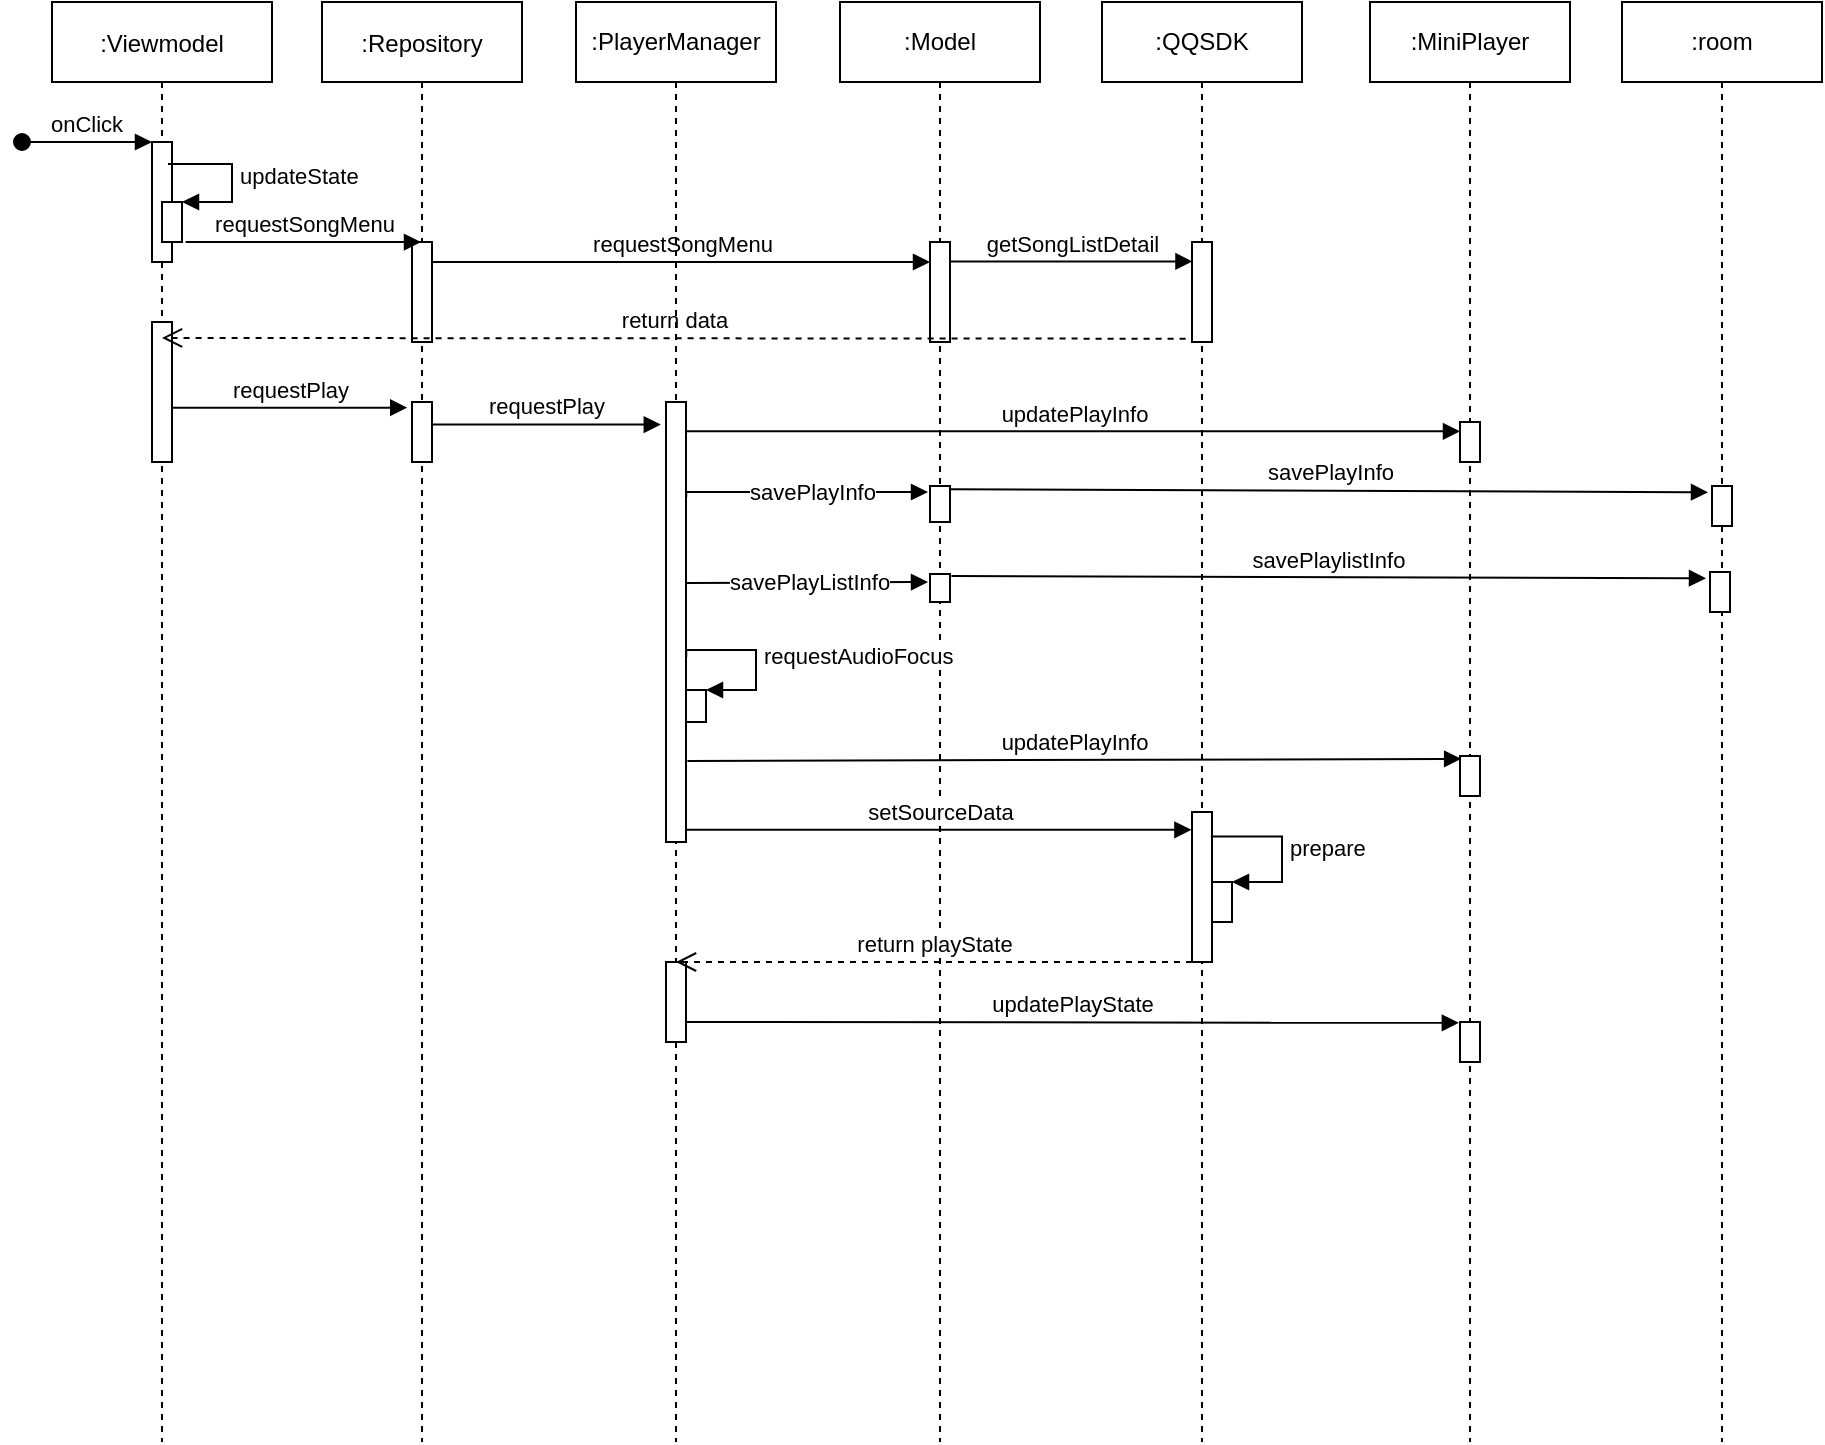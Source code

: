 <mxfile version="15.5.9" type="github">
  <diagram id="kgpKYQtTHZ0yAKxKKP6v" name="推荐歌单播放按钮">
    <mxGraphModel dx="1137" dy="613" grid="1" gridSize="10" guides="1" tooltips="1" connect="1" arrows="1" fold="1" page="1" pageScale="1" pageWidth="850" pageHeight="1100" math="0" shadow="0">
      <root>
        <mxCell id="0" />
        <mxCell id="1" parent="0" />
        <mxCell id="3nuBFxr9cyL0pnOWT2aG-1" value=":Viewmodel" style="shape=umlLifeline;perimeter=lifelinePerimeter;container=1;collapsible=0;recursiveResize=0;rounded=0;shadow=0;strokeWidth=1;" parent="1" vertex="1">
          <mxGeometry x="75" y="80" width="110" height="720" as="geometry" />
        </mxCell>
        <mxCell id="3nuBFxr9cyL0pnOWT2aG-2" value="" style="points=[];perimeter=orthogonalPerimeter;rounded=0;shadow=0;strokeWidth=1;" parent="3nuBFxr9cyL0pnOWT2aG-1" vertex="1">
          <mxGeometry x="50" y="70" width="10" height="60" as="geometry" />
        </mxCell>
        <mxCell id="3nuBFxr9cyL0pnOWT2aG-3" value="onClick" style="verticalAlign=bottom;startArrow=oval;endArrow=block;startSize=8;shadow=0;strokeWidth=1;" parent="3nuBFxr9cyL0pnOWT2aG-1" target="3nuBFxr9cyL0pnOWT2aG-2" edge="1">
          <mxGeometry relative="1" as="geometry">
            <mxPoint x="-15" y="70" as="sourcePoint" />
          </mxGeometry>
        </mxCell>
        <mxCell id="Qp0r34Nz9aP66fYgV8rX-2" value="" style="html=1;points=[];perimeter=orthogonalPerimeter;" parent="3nuBFxr9cyL0pnOWT2aG-1" vertex="1">
          <mxGeometry x="55" y="100" width="10" height="20" as="geometry" />
        </mxCell>
        <mxCell id="Qp0r34Nz9aP66fYgV8rX-3" value="updateState" style="edgeStyle=orthogonalEdgeStyle;html=1;align=left;spacingLeft=2;endArrow=block;rounded=0;entryX=1;entryY=0;" parent="3nuBFxr9cyL0pnOWT2aG-1" target="Qp0r34Nz9aP66fYgV8rX-2" edge="1">
          <mxGeometry relative="1" as="geometry">
            <mxPoint x="58" y="81" as="sourcePoint" />
            <Array as="points">
              <mxPoint x="90" y="81" />
              <mxPoint x="90" y="100" />
            </Array>
          </mxGeometry>
        </mxCell>
        <mxCell id="Qp0r34Nz9aP66fYgV8rX-12" value="" style="html=1;points=[];perimeter=orthogonalPerimeter;" parent="3nuBFxr9cyL0pnOWT2aG-1" vertex="1">
          <mxGeometry x="50" y="160" width="10" height="70" as="geometry" />
        </mxCell>
        <mxCell id="3nuBFxr9cyL0pnOWT2aG-5" value=":Repository" style="shape=umlLifeline;perimeter=lifelinePerimeter;container=1;collapsible=0;recursiveResize=0;rounded=0;shadow=0;strokeWidth=1;" parent="1" vertex="1">
          <mxGeometry x="210" y="80" width="100" height="720" as="geometry" />
        </mxCell>
        <mxCell id="3nuBFxr9cyL0pnOWT2aG-6" value="" style="points=[];perimeter=orthogonalPerimeter;rounded=0;shadow=0;strokeWidth=1;" parent="3nuBFxr9cyL0pnOWT2aG-5" vertex="1">
          <mxGeometry x="45" y="120" width="10" height="50" as="geometry" />
        </mxCell>
        <mxCell id="Qp0r34Nz9aP66fYgV8rX-9" value="requestSongMenu" style="html=1;verticalAlign=bottom;endArrow=block;rounded=0;" parent="3nuBFxr9cyL0pnOWT2aG-5" target="Qp0r34Nz9aP66fYgV8rX-10" edge="1">
          <mxGeometry width="80" relative="1" as="geometry">
            <mxPoint x="55" y="130" as="sourcePoint" />
            <mxPoint x="135" y="130" as="targetPoint" />
          </mxGeometry>
        </mxCell>
        <mxCell id="Qp0r34Nz9aP66fYgV8rX-16" value="" style="html=1;points=[];perimeter=orthogonalPerimeter;" parent="3nuBFxr9cyL0pnOWT2aG-5" vertex="1">
          <mxGeometry x="45" y="200" width="10" height="30" as="geometry" />
        </mxCell>
        <mxCell id="Qp0r34Nz9aP66fYgV8rX-7" value=":Model" style="shape=umlLifeline;perimeter=lifelinePerimeter;whiteSpace=wrap;html=1;container=1;collapsible=0;recursiveResize=0;outlineConnect=0;" parent="1" vertex="1">
          <mxGeometry x="469" y="80" width="100" height="720" as="geometry" />
        </mxCell>
        <mxCell id="Qp0r34Nz9aP66fYgV8rX-10" value="" style="html=1;points=[];perimeter=orthogonalPerimeter;" parent="Qp0r34Nz9aP66fYgV8rX-7" vertex="1">
          <mxGeometry x="45" y="120" width="10" height="50" as="geometry" />
        </mxCell>
        <mxCell id="TKW9vv0dUy3avXd2fPIE-1" value="" style="html=1;points=[];perimeter=orthogonalPerimeter;" vertex="1" parent="Qp0r34Nz9aP66fYgV8rX-7">
          <mxGeometry x="45" y="242" width="10" height="18" as="geometry" />
        </mxCell>
        <mxCell id="TKW9vv0dUy3avXd2fPIE-3" value="" style="html=1;points=[];perimeter=orthogonalPerimeter;" vertex="1" parent="Qp0r34Nz9aP66fYgV8rX-7">
          <mxGeometry x="45" y="286" width="10" height="14" as="geometry" />
        </mxCell>
        <mxCell id="Qp0r34Nz9aP66fYgV8rX-5" value="requestSongMenu" style="html=1;verticalAlign=bottom;endArrow=block;rounded=0;exitX=1.179;exitY=1.003;exitDx=0;exitDy=0;exitPerimeter=0;" parent="1" source="Qp0r34Nz9aP66fYgV8rX-2" target="3nuBFxr9cyL0pnOWT2aG-5" edge="1">
          <mxGeometry relative="1" as="geometry">
            <mxPoint x="99" y="210" as="sourcePoint" />
            <mxPoint x="269.0" y="210.0" as="targetPoint" />
          </mxGeometry>
        </mxCell>
        <mxCell id="Qp0r34Nz9aP66fYgV8rX-11" value="return data" style="html=1;verticalAlign=bottom;endArrow=open;dashed=1;endSize=8;rounded=0;exitX=-0.321;exitY=0.967;exitDx=0;exitDy=0;exitPerimeter=0;entryX=0.5;entryY=0.114;entryDx=0;entryDy=0;entryPerimeter=0;" parent="1" source="Qp0r34Nz9aP66fYgV8rX-21" target="Qp0r34Nz9aP66fYgV8rX-12" edge="1">
          <mxGeometry relative="1" as="geometry">
            <mxPoint x="480" y="270" as="sourcePoint" />
            <mxPoint x="140" y="248" as="targetPoint" />
          </mxGeometry>
        </mxCell>
        <mxCell id="Qp0r34Nz9aP66fYgV8rX-13" value=":PlayerManager" style="shape=umlLifeline;perimeter=lifelinePerimeter;whiteSpace=wrap;html=1;container=1;collapsible=0;recursiveResize=0;outlineConnect=0;" parent="1" vertex="1">
          <mxGeometry x="337" y="80" width="100" height="720" as="geometry" />
        </mxCell>
        <mxCell id="Qp0r34Nz9aP66fYgV8rX-19" value="" style="html=1;points=[];perimeter=orthogonalPerimeter;" parent="Qp0r34Nz9aP66fYgV8rX-13" vertex="1">
          <mxGeometry x="45" y="200" width="10" height="220" as="geometry" />
        </mxCell>
        <mxCell id="Qp0r34Nz9aP66fYgV8rX-24" value="updatePlayInfo" style="html=1;verticalAlign=bottom;endArrow=block;rounded=0;" parent="Qp0r34Nz9aP66fYgV8rX-13" target="Qp0r34Nz9aP66fYgV8rX-25" edge="1">
          <mxGeometry width="80" relative="1" as="geometry">
            <mxPoint x="55" y="214.66" as="sourcePoint" />
            <mxPoint x="446.5" y="214.66" as="targetPoint" />
          </mxGeometry>
        </mxCell>
        <mxCell id="Qp0r34Nz9aP66fYgV8rX-29" value="" style="html=1;points=[];perimeter=orthogonalPerimeter;" parent="Qp0r34Nz9aP66fYgV8rX-13" vertex="1">
          <mxGeometry x="55" y="344" width="10" height="16" as="geometry" />
        </mxCell>
        <mxCell id="Qp0r34Nz9aP66fYgV8rX-30" value="requestAudioFocus" style="edgeStyle=orthogonalEdgeStyle;html=1;align=left;spacingLeft=2;endArrow=block;rounded=0;entryX=1;entryY=0;exitX=1.014;exitY=0.311;exitDx=0;exitDy=0;exitPerimeter=0;" parent="Qp0r34Nz9aP66fYgV8rX-13" target="Qp0r34Nz9aP66fYgV8rX-29" edge="1">
          <mxGeometry relative="1" as="geometry">
            <mxPoint x="55.14" y="327.54" as="sourcePoint" />
            <Array as="points">
              <mxPoint x="55" y="324" />
              <mxPoint x="90" y="324" />
              <mxPoint x="90" y="344" />
            </Array>
          </mxGeometry>
        </mxCell>
        <mxCell id="TKW9vv0dUy3avXd2fPIE-17" value="" style="html=1;points=[];perimeter=orthogonalPerimeter;" vertex="1" parent="Qp0r34Nz9aP66fYgV8rX-13">
          <mxGeometry x="45" y="480" width="10" height="40" as="geometry" />
        </mxCell>
        <mxCell id="TKW9vv0dUy3avXd2fPIE-18" value="updatePlayState" style="html=1;verticalAlign=bottom;endArrow=block;rounded=0;entryX=-0.057;entryY=0.021;entryDx=0;entryDy=0;entryPerimeter=0;" edge="1" parent="Qp0r34Nz9aP66fYgV8rX-13" target="TKW9vv0dUy3avXd2fPIE-19">
          <mxGeometry width="80" relative="1" as="geometry">
            <mxPoint x="55" y="510" as="sourcePoint" />
            <mxPoint x="135" y="510" as="targetPoint" />
          </mxGeometry>
        </mxCell>
        <mxCell id="Qp0r34Nz9aP66fYgV8rX-17" value="requestPlay" style="html=1;verticalAlign=bottom;endArrow=block;rounded=0;entryX=-0.238;entryY=0.094;entryDx=0;entryDy=0;entryPerimeter=0;" parent="1" source="Qp0r34Nz9aP66fYgV8rX-12" target="Qp0r34Nz9aP66fYgV8rX-16" edge="1">
          <mxGeometry width="80" relative="1" as="geometry">
            <mxPoint x="400" y="270" as="sourcePoint" />
            <mxPoint x="480" y="270" as="targetPoint" />
          </mxGeometry>
        </mxCell>
        <mxCell id="Qp0r34Nz9aP66fYgV8rX-18" value="requestPlay" style="html=1;verticalAlign=bottom;endArrow=block;rounded=0;entryX=-0.259;entryY=0.105;entryDx=0;entryDy=0;entryPerimeter=0;" parent="1" edge="1">
          <mxGeometry width="80" relative="1" as="geometry">
            <mxPoint x="265" y="291.3" as="sourcePoint" />
            <mxPoint x="379.41" y="291.3" as="targetPoint" />
          </mxGeometry>
        </mxCell>
        <mxCell id="Qp0r34Nz9aP66fYgV8rX-20" value=":QQSDK" style="shape=umlLifeline;perimeter=lifelinePerimeter;whiteSpace=wrap;html=1;container=1;collapsible=0;recursiveResize=0;outlineConnect=0;" parent="1" vertex="1">
          <mxGeometry x="600" y="80" width="100" height="720" as="geometry" />
        </mxCell>
        <mxCell id="Qp0r34Nz9aP66fYgV8rX-21" value="" style="html=1;points=[];perimeter=orthogonalPerimeter;" parent="Qp0r34Nz9aP66fYgV8rX-20" vertex="1">
          <mxGeometry x="45" y="120" width="10" height="50" as="geometry" />
        </mxCell>
        <mxCell id="TKW9vv0dUy3avXd2fPIE-11" value="" style="html=1;points=[];perimeter=orthogonalPerimeter;" vertex="1" parent="Qp0r34Nz9aP66fYgV8rX-20">
          <mxGeometry x="45" y="405" width="10" height="75" as="geometry" />
        </mxCell>
        <mxCell id="TKW9vv0dUy3avXd2fPIE-14" value="" style="html=1;points=[];perimeter=orthogonalPerimeter;" vertex="1" parent="Qp0r34Nz9aP66fYgV8rX-20">
          <mxGeometry x="55" y="440" width="10" height="20" as="geometry" />
        </mxCell>
        <mxCell id="TKW9vv0dUy3avXd2fPIE-15" value="prepare" style="edgeStyle=orthogonalEdgeStyle;html=1;align=left;spacingLeft=2;endArrow=block;rounded=0;entryX=1;entryY=0;exitX=0.943;exitY=0.164;exitDx=0;exitDy=0;exitPerimeter=0;" edge="1" target="TKW9vv0dUy3avXd2fPIE-14" parent="Qp0r34Nz9aP66fYgV8rX-20" source="TKW9vv0dUy3avXd2fPIE-11">
          <mxGeometry relative="1" as="geometry">
            <mxPoint x="85" y="410" as="sourcePoint" />
            <Array as="points">
              <mxPoint x="90" y="417" />
              <mxPoint x="90" y="440" />
            </Array>
          </mxGeometry>
        </mxCell>
        <mxCell id="TKW9vv0dUy3avXd2fPIE-16" value="return playState" style="html=1;verticalAlign=bottom;endArrow=open;dashed=1;endSize=8;rounded=0;" edge="1" parent="Qp0r34Nz9aP66fYgV8rX-20" target="Qp0r34Nz9aP66fYgV8rX-13">
          <mxGeometry relative="1" as="geometry">
            <mxPoint x="45" y="480" as="sourcePoint" />
            <mxPoint x="-35" y="480" as="targetPoint" />
          </mxGeometry>
        </mxCell>
        <mxCell id="Qp0r34Nz9aP66fYgV8rX-22" value="getSongListDetail" style="html=1;verticalAlign=bottom;endArrow=block;rounded=0;entryX=0.024;entryY=0.194;entryDx=0;entryDy=0;entryPerimeter=0;" parent="1" source="Qp0r34Nz9aP66fYgV8rX-10" target="Qp0r34Nz9aP66fYgV8rX-21" edge="1">
          <mxGeometry width="80" relative="1" as="geometry">
            <mxPoint x="540" y="210" as="sourcePoint" />
            <mxPoint x="620" y="210" as="targetPoint" />
          </mxGeometry>
        </mxCell>
        <mxCell id="Qp0r34Nz9aP66fYgV8rX-23" value=":MiniPlayer" style="shape=umlLifeline;perimeter=lifelinePerimeter;whiteSpace=wrap;html=1;container=1;collapsible=0;recursiveResize=0;outlineConnect=0;" parent="1" vertex="1">
          <mxGeometry x="734" y="80" width="100" height="720" as="geometry" />
        </mxCell>
        <mxCell id="Qp0r34Nz9aP66fYgV8rX-25" value="" style="html=1;points=[];perimeter=orthogonalPerimeter;" parent="Qp0r34Nz9aP66fYgV8rX-23" vertex="1">
          <mxGeometry x="45" y="210" width="10" height="20" as="geometry" />
        </mxCell>
        <mxCell id="TKW9vv0dUy3avXd2fPIE-13" value="" style="html=1;points=[];perimeter=orthogonalPerimeter;" vertex="1" parent="Qp0r34Nz9aP66fYgV8rX-23">
          <mxGeometry x="45" y="377" width="10" height="20" as="geometry" />
        </mxCell>
        <mxCell id="TKW9vv0dUy3avXd2fPIE-19" value="" style="html=1;points=[];perimeter=orthogonalPerimeter;" vertex="1" parent="Qp0r34Nz9aP66fYgV8rX-23">
          <mxGeometry x="45" y="510" width="10" height="20" as="geometry" />
        </mxCell>
        <mxCell id="TKW9vv0dUy3avXd2fPIE-2" value="savePlayInfo" style="edgeStyle=orthogonalEdgeStyle;html=1;align=left;spacingLeft=2;endArrow=block;rounded=0;exitX=1.014;exitY=0.311;exitDx=0;exitDy=0;exitPerimeter=0;" edge="1" parent="1">
          <mxGeometry x="-0.51" relative="1" as="geometry">
            <mxPoint x="392.14" y="327.54" as="sourcePoint" />
            <Array as="points">
              <mxPoint x="392" y="325" />
              <mxPoint x="513" y="325" />
            </Array>
            <mxPoint x="513" y="325" as="targetPoint" />
            <mxPoint as="offset" />
          </mxGeometry>
        </mxCell>
        <mxCell id="TKW9vv0dUy3avXd2fPIE-4" value="savePlayListInfo" style="edgeStyle=orthogonalEdgeStyle;html=1;align=left;spacingLeft=2;endArrow=block;rounded=0;exitX=1.014;exitY=0.311;exitDx=0;exitDy=0;exitPerimeter=0;" edge="1" parent="1">
          <mxGeometry x="-0.704" relative="1" as="geometry">
            <mxPoint x="392.14" y="370.54" as="sourcePoint" />
            <Array as="points">
              <mxPoint x="513" y="371" />
            </Array>
            <mxPoint x="513" y="370" as="targetPoint" />
            <mxPoint as="offset" />
          </mxGeometry>
        </mxCell>
        <mxCell id="TKW9vv0dUy3avXd2fPIE-5" value=":room" style="shape=umlLifeline;perimeter=lifelinePerimeter;whiteSpace=wrap;html=1;container=1;collapsible=0;recursiveResize=0;outlineConnect=0;" vertex="1" parent="1">
          <mxGeometry x="860" y="80" width="100" height="720" as="geometry" />
        </mxCell>
        <mxCell id="TKW9vv0dUy3avXd2fPIE-6" value="" style="html=1;points=[];perimeter=orthogonalPerimeter;" vertex="1" parent="TKW9vv0dUy3avXd2fPIE-5">
          <mxGeometry x="45" y="242" width="10" height="20" as="geometry" />
        </mxCell>
        <mxCell id="TKW9vv0dUy3avXd2fPIE-7" value="savePlayInfo" style="html=1;verticalAlign=bottom;endArrow=block;rounded=0;exitX=1.014;exitY=0.087;exitDx=0;exitDy=0;exitPerimeter=0;entryX=-0.2;entryY=0.157;entryDx=0;entryDy=0;entryPerimeter=0;" edge="1" parent="1" source="TKW9vv0dUy3avXd2fPIE-1" target="TKW9vv0dUy3avXd2fPIE-6">
          <mxGeometry width="80" relative="1" as="geometry">
            <mxPoint x="490" y="320" as="sourcePoint" />
            <mxPoint x="570" y="320" as="targetPoint" />
          </mxGeometry>
        </mxCell>
        <mxCell id="TKW9vv0dUy3avXd2fPIE-8" value="" style="html=1;points=[];perimeter=orthogonalPerimeter;" vertex="1" parent="1">
          <mxGeometry x="904" y="365" width="10" height="20" as="geometry" />
        </mxCell>
        <mxCell id="TKW9vv0dUy3avXd2fPIE-9" value="savePlaylistInfo" style="html=1;verticalAlign=bottom;endArrow=block;rounded=0;exitX=1.071;exitY=0.071;exitDx=0;exitDy=0;exitPerimeter=0;entryX=-0.2;entryY=0.157;entryDx=0;entryDy=0;entryPerimeter=0;" edge="1" parent="1" target="TKW9vv0dUy3avXd2fPIE-8" source="TKW9vv0dUy3avXd2fPIE-3">
          <mxGeometry width="80" relative="1" as="geometry">
            <mxPoint x="526" y="368.15" as="sourcePoint" />
            <mxPoint x="569" y="363" as="targetPoint" />
          </mxGeometry>
        </mxCell>
        <mxCell id="TKW9vv0dUy3avXd2fPIE-10" value="setSourceData" style="html=1;verticalAlign=bottom;endArrow=block;rounded=0;entryX=-0.029;entryY=0.119;entryDx=0;entryDy=0;entryPerimeter=0;" edge="1" parent="1" source="Qp0r34Nz9aP66fYgV8rX-19" target="TKW9vv0dUy3avXd2fPIE-11">
          <mxGeometry width="80" relative="1" as="geometry">
            <mxPoint x="394" y="489" as="sourcePoint" />
            <mxPoint x="640" y="488" as="targetPoint" />
          </mxGeometry>
        </mxCell>
        <mxCell id="TKW9vv0dUy3avXd2fPIE-12" value="updatePlayInfo" style="html=1;verticalAlign=bottom;endArrow=block;rounded=0;exitX=1.071;exitY=0.816;exitDx=0;exitDy=0;exitPerimeter=0;entryX=0.057;entryY=0.071;entryDx=0;entryDy=0;entryPerimeter=0;" edge="1" parent="1" source="Qp0r34Nz9aP66fYgV8rX-19" target="TKW9vv0dUy3avXd2fPIE-13">
          <mxGeometry width="80" relative="1" as="geometry">
            <mxPoint x="460" y="460" as="sourcePoint" />
            <mxPoint x="780" y="460" as="targetPoint" />
          </mxGeometry>
        </mxCell>
      </root>
    </mxGraphModel>
  </diagram>
</mxfile>
